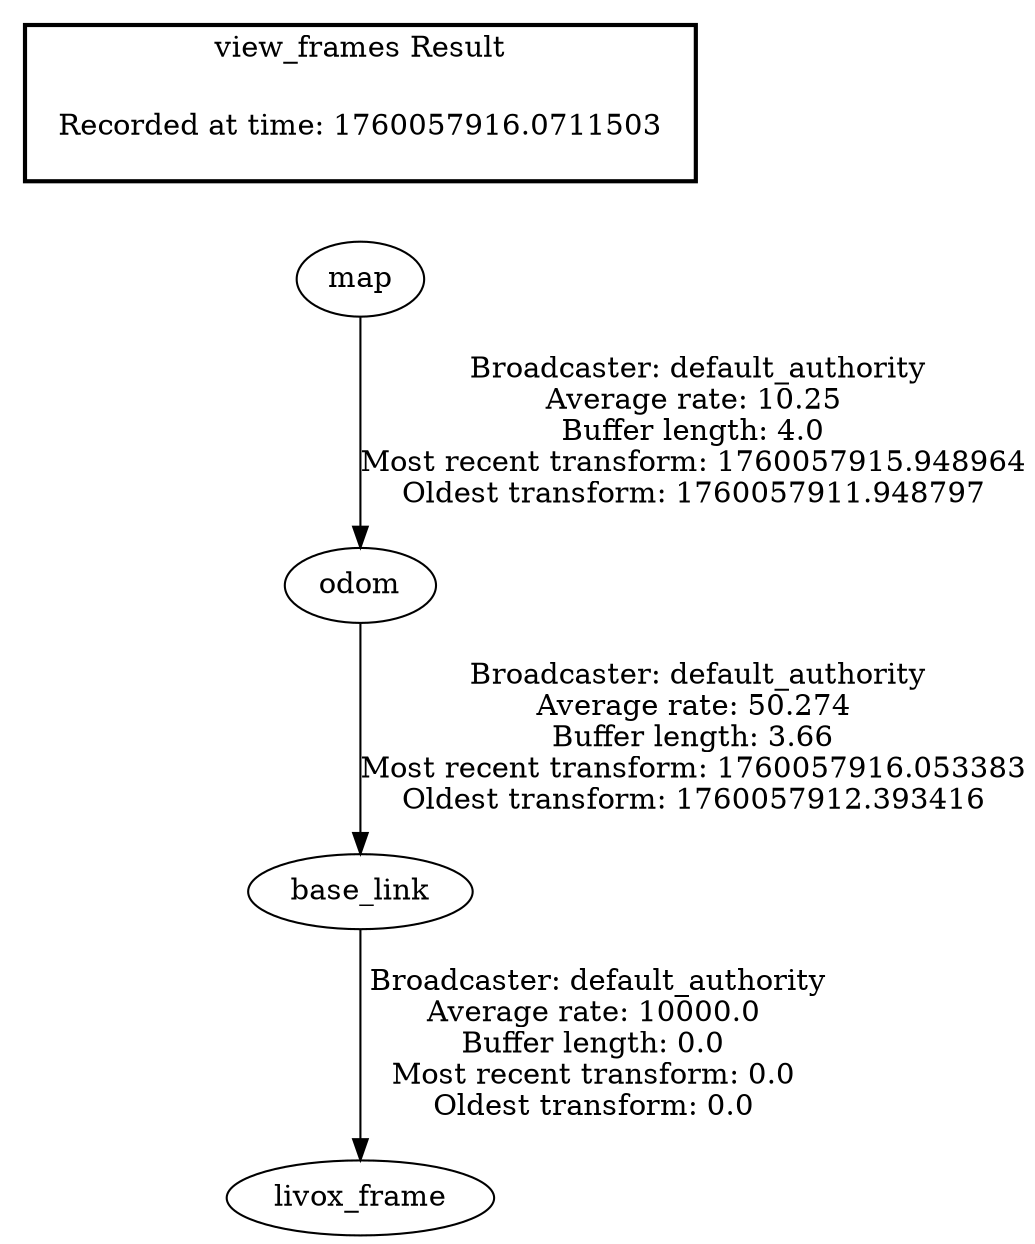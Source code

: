 digraph G {
"base_link" -> "livox_frame"[label=" Broadcaster: default_authority\nAverage rate: 10000.0\nBuffer length: 0.0\nMost recent transform: 0.0\nOldest transform: 0.0\n"];
"odom" -> "base_link"[label=" Broadcaster: default_authority\nAverage rate: 50.274\nBuffer length: 3.66\nMost recent transform: 1760057916.053383\nOldest transform: 1760057912.393416\n"];
"map" -> "odom"[label=" Broadcaster: default_authority\nAverage rate: 10.25\nBuffer length: 4.0\nMost recent transform: 1760057915.948964\nOldest transform: 1760057911.948797\n"];
edge [style=invis];
 subgraph cluster_legend { style=bold; color=black; label ="view_frames Result";
"Recorded at time: 1760057916.0711503"[ shape=plaintext ] ;
}->"map";
}